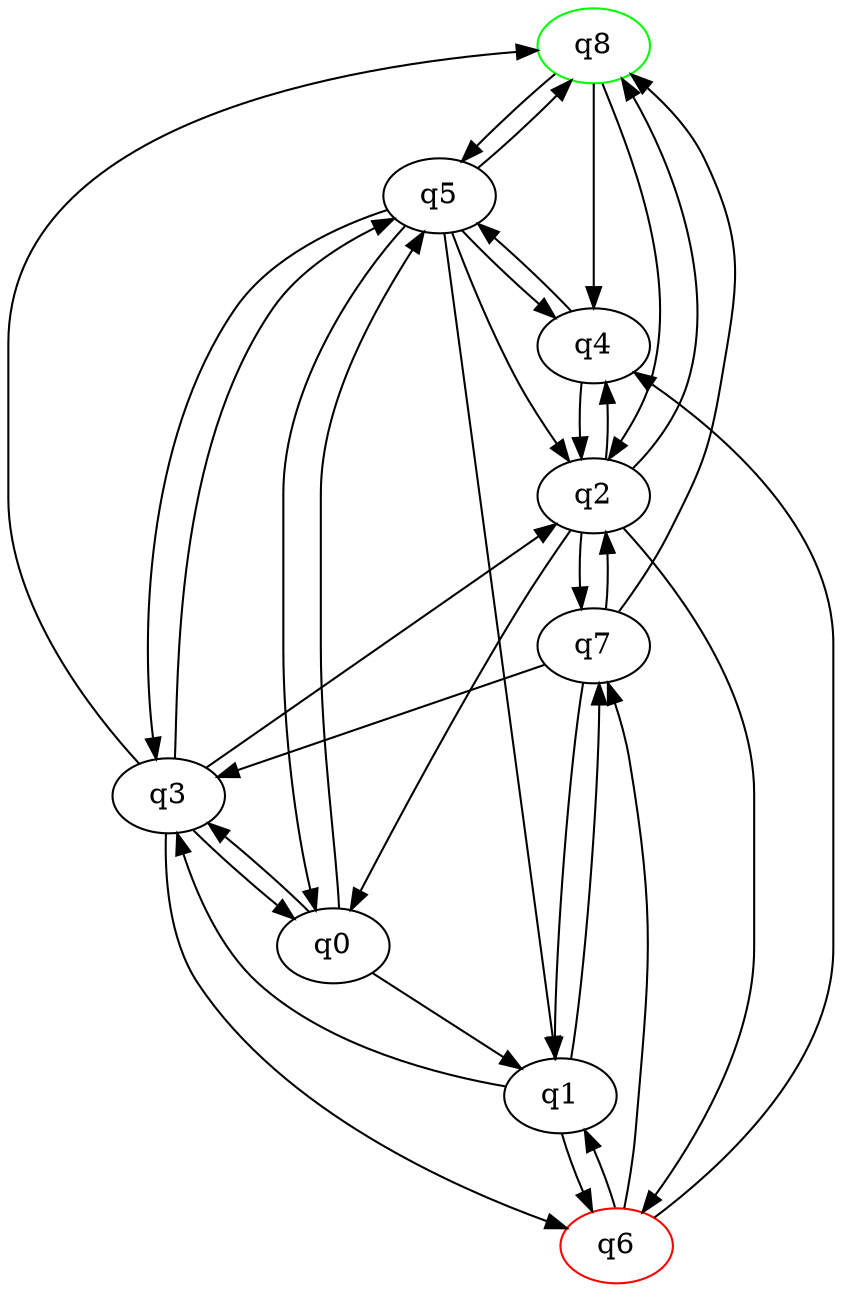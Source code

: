 digraph A{
q8 [initial=1,color=green];
q6 [final=1,color=red];
q0 -> q1;
q0 -> q3;
q0 -> q5;
q1 -> q3;
q1 -> q6;
q1 -> q7;
q2 -> q0;
q2 -> q4;
q2 -> q6;
q2 -> q7;
q2 -> q8;
q3 -> q0;
q3 -> q2;
q3 -> q5;
q3 -> q6;
q3 -> q8;
q4 -> q2;
q4 -> q5;
q5 -> q0;
q5 -> q1;
q5 -> q2;
q5 -> q3;
q5 -> q4;
q5 -> q8;
q6 -> q1;
q6 -> q4;
q6 -> q7;
q7 -> q1;
q7 -> q2;
q7 -> q3;
q7 -> q8;
q8 -> q2;
q8 -> q4;
q8 -> q5;
}